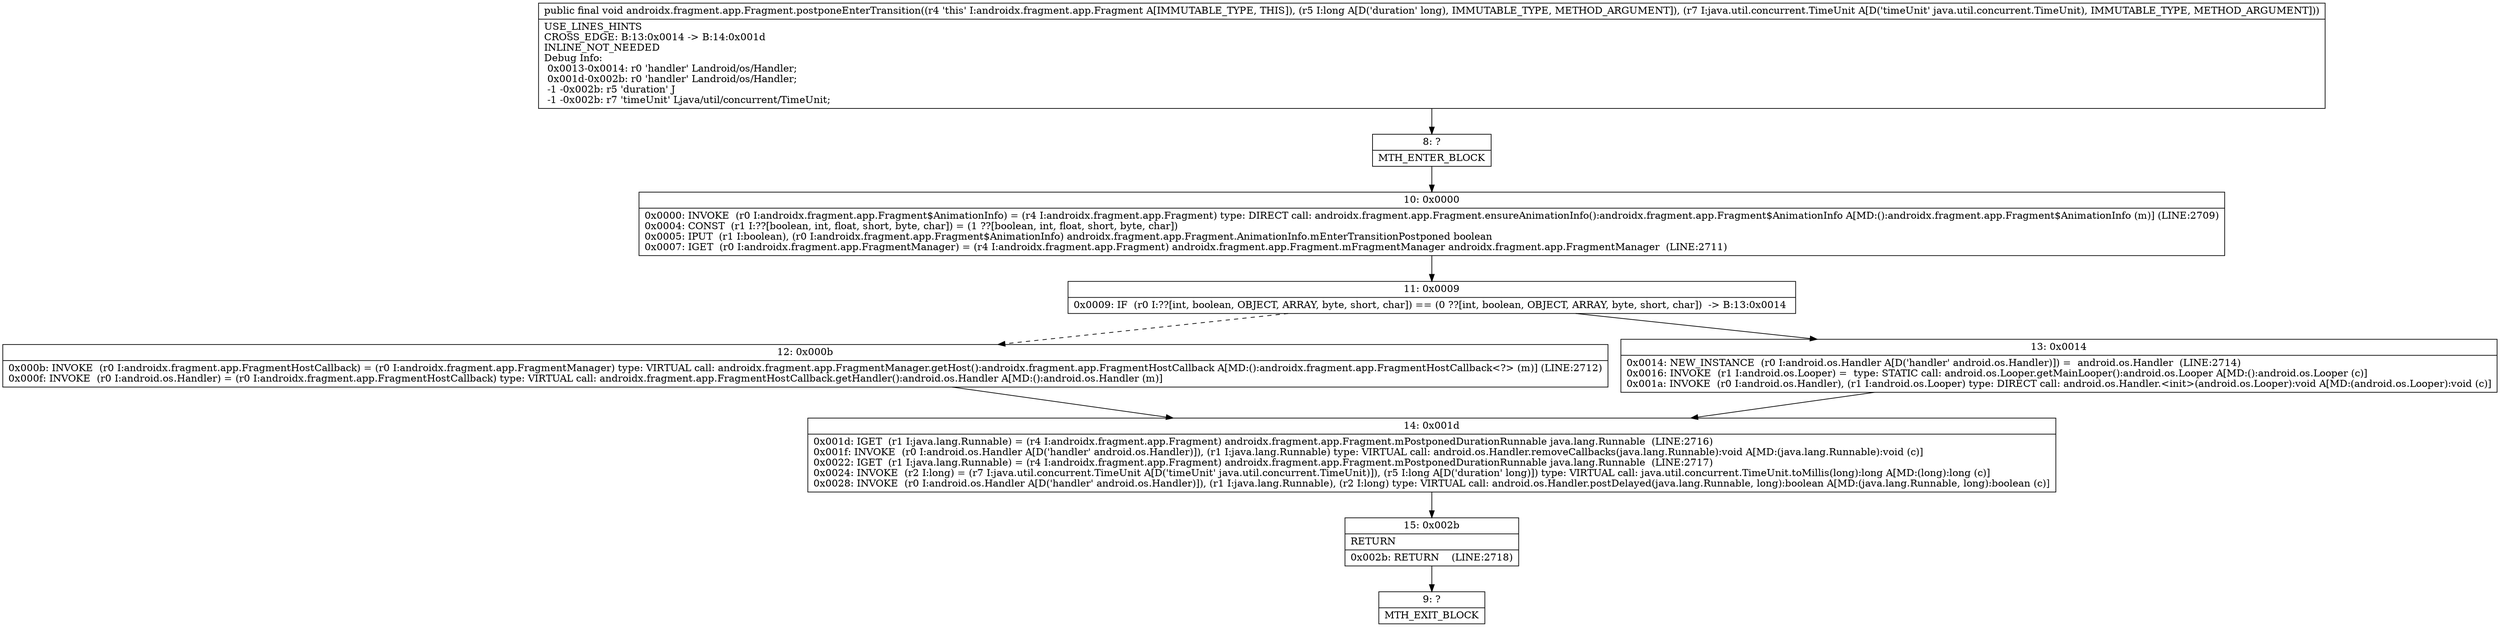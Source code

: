 digraph "CFG forandroidx.fragment.app.Fragment.postponeEnterTransition(JLjava\/util\/concurrent\/TimeUnit;)V" {
Node_8 [shape=record,label="{8\:\ ?|MTH_ENTER_BLOCK\l}"];
Node_10 [shape=record,label="{10\:\ 0x0000|0x0000: INVOKE  (r0 I:androidx.fragment.app.Fragment$AnimationInfo) = (r4 I:androidx.fragment.app.Fragment) type: DIRECT call: androidx.fragment.app.Fragment.ensureAnimationInfo():androidx.fragment.app.Fragment$AnimationInfo A[MD:():androidx.fragment.app.Fragment$AnimationInfo (m)] (LINE:2709)\l0x0004: CONST  (r1 I:??[boolean, int, float, short, byte, char]) = (1 ??[boolean, int, float, short, byte, char]) \l0x0005: IPUT  (r1 I:boolean), (r0 I:androidx.fragment.app.Fragment$AnimationInfo) androidx.fragment.app.Fragment.AnimationInfo.mEnterTransitionPostponed boolean \l0x0007: IGET  (r0 I:androidx.fragment.app.FragmentManager) = (r4 I:androidx.fragment.app.Fragment) androidx.fragment.app.Fragment.mFragmentManager androidx.fragment.app.FragmentManager  (LINE:2711)\l}"];
Node_11 [shape=record,label="{11\:\ 0x0009|0x0009: IF  (r0 I:??[int, boolean, OBJECT, ARRAY, byte, short, char]) == (0 ??[int, boolean, OBJECT, ARRAY, byte, short, char])  \-\> B:13:0x0014 \l}"];
Node_12 [shape=record,label="{12\:\ 0x000b|0x000b: INVOKE  (r0 I:androidx.fragment.app.FragmentHostCallback) = (r0 I:androidx.fragment.app.FragmentManager) type: VIRTUAL call: androidx.fragment.app.FragmentManager.getHost():androidx.fragment.app.FragmentHostCallback A[MD:():androidx.fragment.app.FragmentHostCallback\<?\> (m)] (LINE:2712)\l0x000f: INVOKE  (r0 I:android.os.Handler) = (r0 I:androidx.fragment.app.FragmentHostCallback) type: VIRTUAL call: androidx.fragment.app.FragmentHostCallback.getHandler():android.os.Handler A[MD:():android.os.Handler (m)]\l}"];
Node_14 [shape=record,label="{14\:\ 0x001d|0x001d: IGET  (r1 I:java.lang.Runnable) = (r4 I:androidx.fragment.app.Fragment) androidx.fragment.app.Fragment.mPostponedDurationRunnable java.lang.Runnable  (LINE:2716)\l0x001f: INVOKE  (r0 I:android.os.Handler A[D('handler' android.os.Handler)]), (r1 I:java.lang.Runnable) type: VIRTUAL call: android.os.Handler.removeCallbacks(java.lang.Runnable):void A[MD:(java.lang.Runnable):void (c)]\l0x0022: IGET  (r1 I:java.lang.Runnable) = (r4 I:androidx.fragment.app.Fragment) androidx.fragment.app.Fragment.mPostponedDurationRunnable java.lang.Runnable  (LINE:2717)\l0x0024: INVOKE  (r2 I:long) = (r7 I:java.util.concurrent.TimeUnit A[D('timeUnit' java.util.concurrent.TimeUnit)]), (r5 I:long A[D('duration' long)]) type: VIRTUAL call: java.util.concurrent.TimeUnit.toMillis(long):long A[MD:(long):long (c)]\l0x0028: INVOKE  (r0 I:android.os.Handler A[D('handler' android.os.Handler)]), (r1 I:java.lang.Runnable), (r2 I:long) type: VIRTUAL call: android.os.Handler.postDelayed(java.lang.Runnable, long):boolean A[MD:(java.lang.Runnable, long):boolean (c)]\l}"];
Node_15 [shape=record,label="{15\:\ 0x002b|RETURN\l|0x002b: RETURN    (LINE:2718)\l}"];
Node_9 [shape=record,label="{9\:\ ?|MTH_EXIT_BLOCK\l}"];
Node_13 [shape=record,label="{13\:\ 0x0014|0x0014: NEW_INSTANCE  (r0 I:android.os.Handler A[D('handler' android.os.Handler)]) =  android.os.Handler  (LINE:2714)\l0x0016: INVOKE  (r1 I:android.os.Looper) =  type: STATIC call: android.os.Looper.getMainLooper():android.os.Looper A[MD:():android.os.Looper (c)]\l0x001a: INVOKE  (r0 I:android.os.Handler), (r1 I:android.os.Looper) type: DIRECT call: android.os.Handler.\<init\>(android.os.Looper):void A[MD:(android.os.Looper):void (c)]\l}"];
MethodNode[shape=record,label="{public final void androidx.fragment.app.Fragment.postponeEnterTransition((r4 'this' I:androidx.fragment.app.Fragment A[IMMUTABLE_TYPE, THIS]), (r5 I:long A[D('duration' long), IMMUTABLE_TYPE, METHOD_ARGUMENT]), (r7 I:java.util.concurrent.TimeUnit A[D('timeUnit' java.util.concurrent.TimeUnit), IMMUTABLE_TYPE, METHOD_ARGUMENT]))  | USE_LINES_HINTS\lCROSS_EDGE: B:13:0x0014 \-\> B:14:0x001d\lINLINE_NOT_NEEDED\lDebug Info:\l  0x0013\-0x0014: r0 'handler' Landroid\/os\/Handler;\l  0x001d\-0x002b: r0 'handler' Landroid\/os\/Handler;\l  \-1 \-0x002b: r5 'duration' J\l  \-1 \-0x002b: r7 'timeUnit' Ljava\/util\/concurrent\/TimeUnit;\l}"];
MethodNode -> Node_8;Node_8 -> Node_10;
Node_10 -> Node_11;
Node_11 -> Node_12[style=dashed];
Node_11 -> Node_13;
Node_12 -> Node_14;
Node_14 -> Node_15;
Node_15 -> Node_9;
Node_13 -> Node_14;
}

